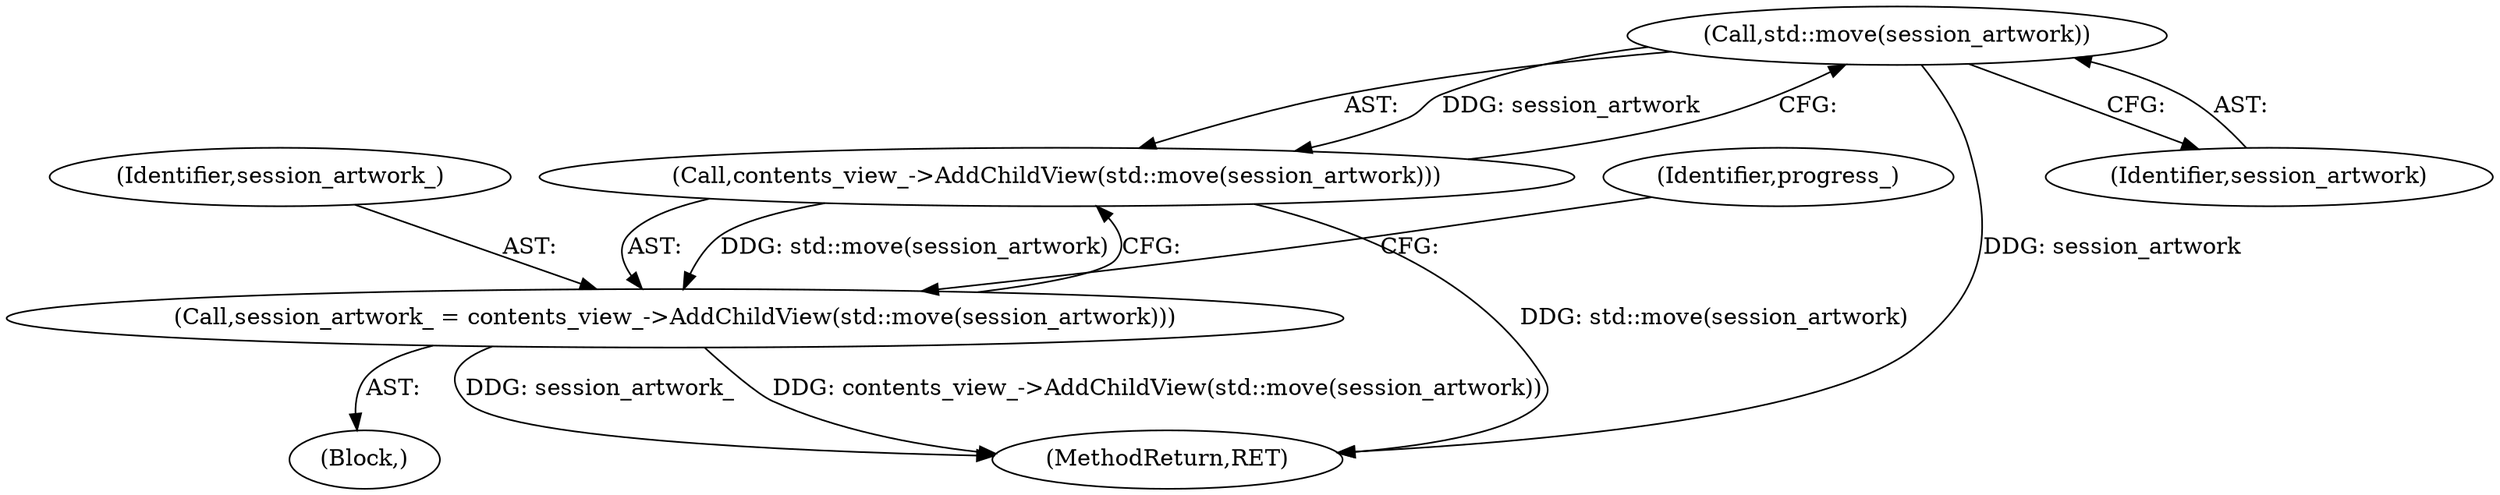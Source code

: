 digraph "0_Chrome_c25b198675380f713a56649c857b4367601d4a3d_1@API" {
"1000193" [label="(Call,std::move(session_artwork))"];
"1000192" [label="(Call,contents_view_->AddChildView(std::move(session_artwork)))"];
"1000190" [label="(Call,session_artwork_ = contents_view_->AddChildView(std::move(session_artwork)))"];
"1000194" [label="(Identifier,session_artwork)"];
"1000105" [label="(Block,)"];
"1000196" [label="(Identifier,progress_)"];
"1000193" [label="(Call,std::move(session_artwork))"];
"1000192" [label="(Call,contents_view_->AddChildView(std::move(session_artwork)))"];
"1000190" [label="(Call,session_artwork_ = contents_view_->AddChildView(std::move(session_artwork)))"];
"1000191" [label="(Identifier,session_artwork_)"];
"1000322" [label="(MethodReturn,RET)"];
"1000193" -> "1000192"  [label="AST: "];
"1000193" -> "1000194"  [label="CFG: "];
"1000194" -> "1000193"  [label="AST: "];
"1000192" -> "1000193"  [label="CFG: "];
"1000193" -> "1000322"  [label="DDG: session_artwork"];
"1000193" -> "1000192"  [label="DDG: session_artwork"];
"1000192" -> "1000190"  [label="AST: "];
"1000190" -> "1000192"  [label="CFG: "];
"1000192" -> "1000322"  [label="DDG: std::move(session_artwork)"];
"1000192" -> "1000190"  [label="DDG: std::move(session_artwork)"];
"1000190" -> "1000105"  [label="AST: "];
"1000191" -> "1000190"  [label="AST: "];
"1000196" -> "1000190"  [label="CFG: "];
"1000190" -> "1000322"  [label="DDG: session_artwork_"];
"1000190" -> "1000322"  [label="DDG: contents_view_->AddChildView(std::move(session_artwork))"];
}
